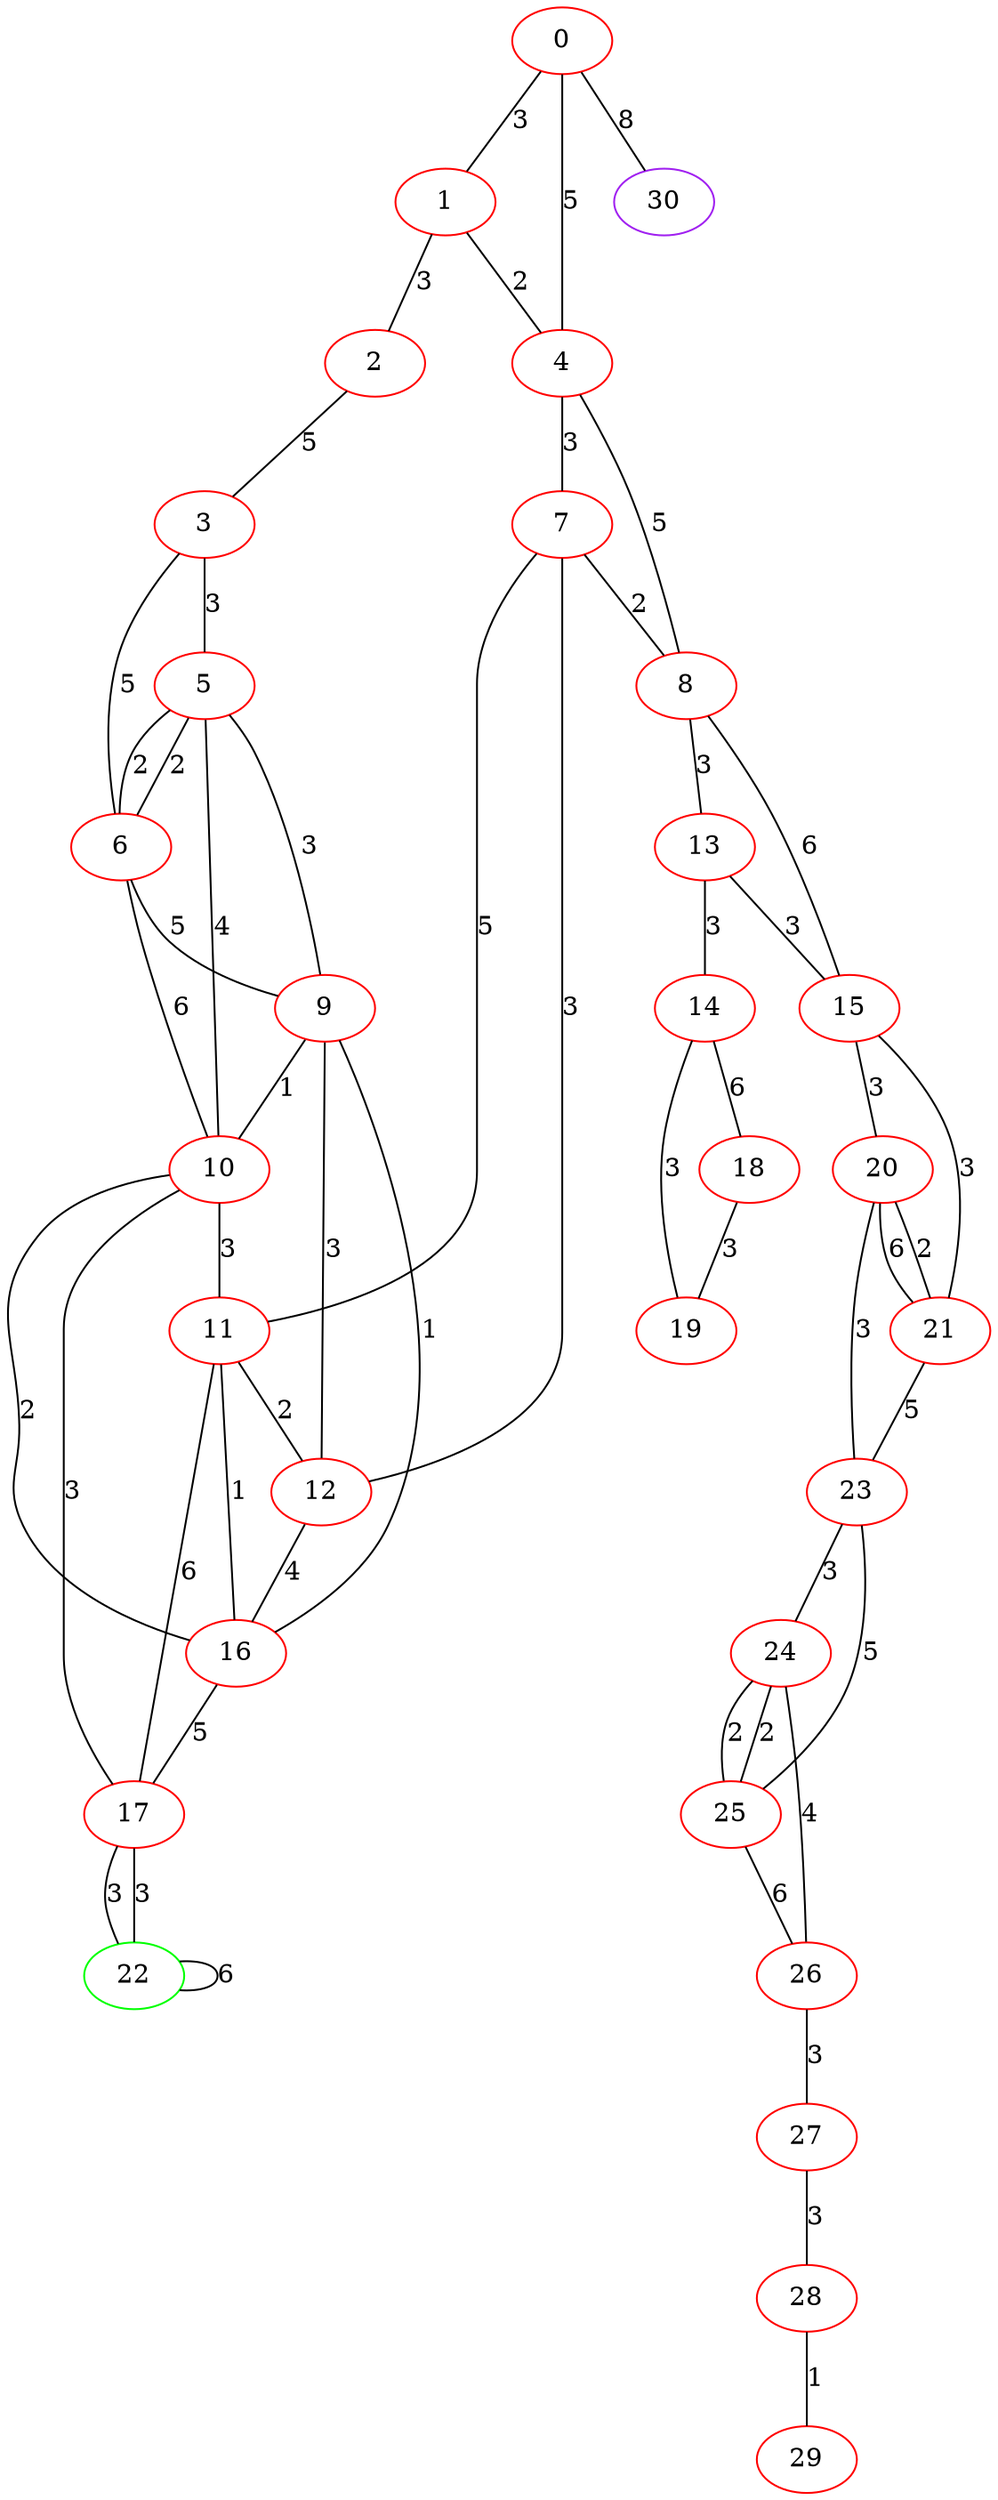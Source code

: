 graph "" {
0 [color=red, weight=1];
1 [color=red, weight=1];
2 [color=red, weight=1];
3 [color=red, weight=1];
4 [color=red, weight=1];
5 [color=red, weight=1];
6 [color=red, weight=1];
7 [color=red, weight=1];
8 [color=red, weight=1];
9 [color=red, weight=1];
10 [color=red, weight=1];
11 [color=red, weight=1];
12 [color=red, weight=1];
13 [color=red, weight=1];
14 [color=red, weight=1];
15 [color=red, weight=1];
16 [color=red, weight=1];
17 [color=red, weight=1];
18 [color=red, weight=1];
19 [color=red, weight=1];
20 [color=red, weight=1];
21 [color=red, weight=1];
22 [color=green, weight=2];
23 [color=red, weight=1];
24 [color=red, weight=1];
25 [color=red, weight=1];
26 [color=red, weight=1];
27 [color=red, weight=1];
28 [color=red, weight=1];
29 [color=red, weight=1];
30 [color=purple, weight=4];
0 -- 1  [key=0, label=3];
0 -- 4  [key=0, label=5];
0 -- 30  [key=0, label=8];
1 -- 2  [key=0, label=3];
1 -- 4  [key=0, label=2];
2 -- 3  [key=0, label=5];
3 -- 5  [key=0, label=3];
3 -- 6  [key=0, label=5];
4 -- 8  [key=0, label=5];
4 -- 7  [key=0, label=3];
5 -- 9  [key=0, label=3];
5 -- 10  [key=0, label=4];
5 -- 6  [key=0, label=2];
5 -- 6  [key=1, label=2];
6 -- 9  [key=0, label=5];
6 -- 10  [key=0, label=6];
7 -- 8  [key=0, label=2];
7 -- 12  [key=0, label=3];
7 -- 11  [key=0, label=5];
8 -- 13  [key=0, label=3];
8 -- 15  [key=0, label=6];
9 -- 16  [key=0, label=1];
9 -- 10  [key=0, label=1];
9 -- 12  [key=0, label=3];
10 -- 11  [key=0, label=3];
10 -- 16  [key=0, label=2];
10 -- 17  [key=0, label=3];
11 -- 16  [key=0, label=1];
11 -- 17  [key=0, label=6];
11 -- 12  [key=0, label=2];
12 -- 16  [key=0, label=4];
13 -- 14  [key=0, label=3];
13 -- 15  [key=0, label=3];
14 -- 18  [key=0, label=6];
14 -- 19  [key=0, label=3];
15 -- 20  [key=0, label=3];
15 -- 21  [key=0, label=3];
16 -- 17  [key=0, label=5];
17 -- 22  [key=0, label=3];
17 -- 22  [key=1, label=3];
18 -- 19  [key=0, label=3];
20 -- 21  [key=0, label=2];
20 -- 21  [key=1, label=6];
20 -- 23  [key=0, label=3];
21 -- 23  [key=0, label=5];
22 -- 22  [key=0, label=6];
23 -- 24  [key=0, label=3];
23 -- 25  [key=0, label=5];
24 -- 25  [key=0, label=2];
24 -- 25  [key=1, label=2];
24 -- 26  [key=0, label=4];
25 -- 26  [key=0, label=6];
26 -- 27  [key=0, label=3];
27 -- 28  [key=0, label=3];
28 -- 29  [key=0, label=1];
}
